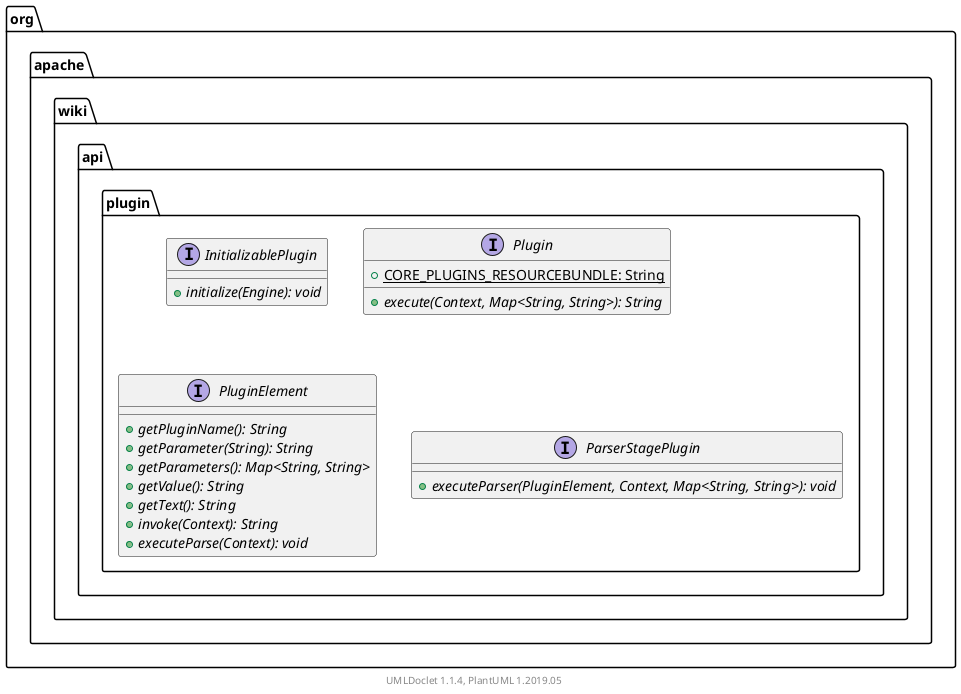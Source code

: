 @startuml

    namespace org.apache.wiki.api.plugin {

        interface InitializablePlugin [[InitializablePlugin.html]] {
            {abstract} +initialize(Engine): void
        }

        interface Plugin [[Plugin.html]] {
            {static} +CORE_PLUGINS_RESOURCEBUNDLE: String
            {abstract} +execute(Context, Map<String, String>): String
        }

        interface PluginElement [[PluginElement.html]] {
            {abstract} +getPluginName(): String
            {abstract} +getParameter(String): String
            {abstract} +getParameters(): Map<String, String>
            {abstract} +getValue(): String
            {abstract} +getText(): String
            {abstract} +invoke(Context): String
            {abstract} +executeParse(Context): void
        }

        interface ParserStagePlugin [[ParserStagePlugin.html]] {
            {abstract} +executeParser(PluginElement, Context, Map<String, String>): void
        }

    }


    center footer UMLDoclet 1.1.4, PlantUML 1.2019.05
@enduml
